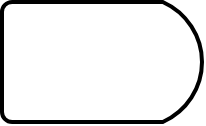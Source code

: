 <mxfile version="20.8.1" type="github">
  <diagram id="tT8-m31bYRHAtxVtK0MS" name="第 1 页">
    <mxGraphModel dx="1077" dy="725" grid="1" gridSize="10" guides="1" tooltips="1" connect="1" arrows="1" fold="1" page="1" pageScale="1" pageWidth="827" pageHeight="1169" math="0" shadow="0">
      <root>
        <mxCell id="0" />
        <mxCell id="1" parent="0" />
        <mxCell id="gpD2jR8ZPT6J01QH_JGS-1" value="" style="strokeWidth=2;html=1;shape=mxgraph.flowchart.delay;whiteSpace=wrap;" vertex="1" parent="1">
          <mxGeometry x="440" y="280" width="100" height="60" as="geometry" />
        </mxCell>
      </root>
    </mxGraphModel>
  </diagram>
</mxfile>
